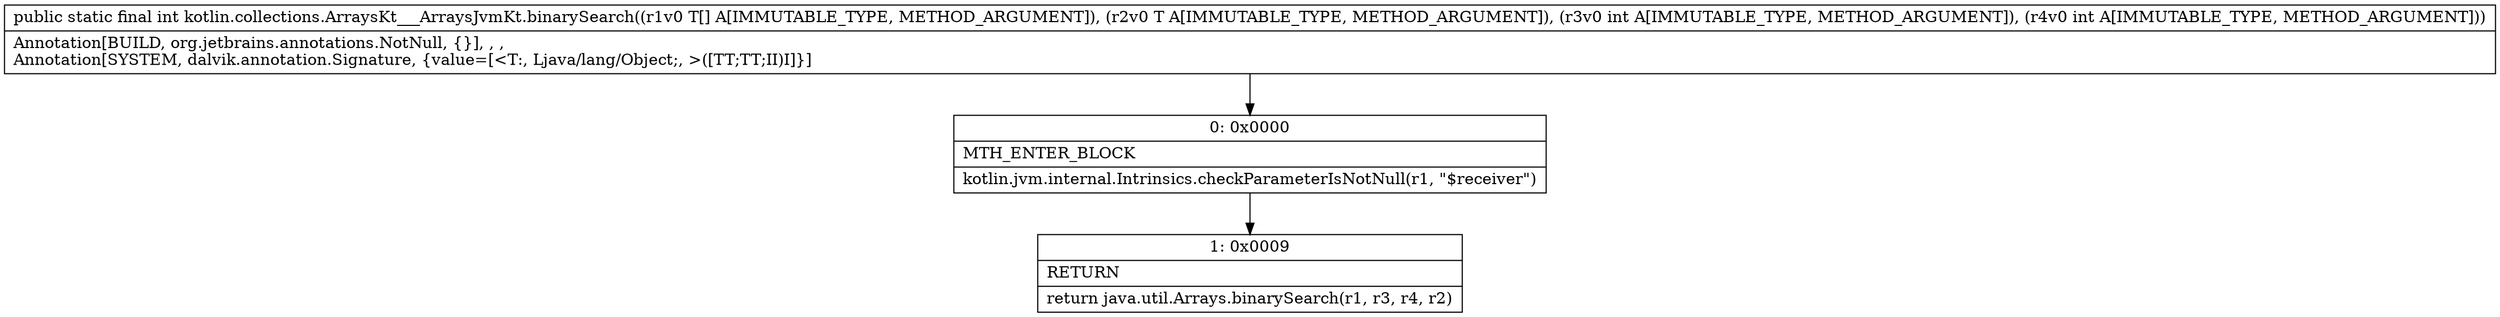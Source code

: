 digraph "CFG forkotlin.collections.ArraysKt___ArraysJvmKt.binarySearch([Ljava\/lang\/Object;Ljava\/lang\/Object;II)I" {
Node_0 [shape=record,label="{0\:\ 0x0000|MTH_ENTER_BLOCK\l|kotlin.jvm.internal.Intrinsics.checkParameterIsNotNull(r1, \"$receiver\")\l}"];
Node_1 [shape=record,label="{1\:\ 0x0009|RETURN\l|return java.util.Arrays.binarySearch(r1, r3, r4, r2)\l}"];
MethodNode[shape=record,label="{public static final int kotlin.collections.ArraysKt___ArraysJvmKt.binarySearch((r1v0 T[] A[IMMUTABLE_TYPE, METHOD_ARGUMENT]), (r2v0 T A[IMMUTABLE_TYPE, METHOD_ARGUMENT]), (r3v0 int A[IMMUTABLE_TYPE, METHOD_ARGUMENT]), (r4v0 int A[IMMUTABLE_TYPE, METHOD_ARGUMENT]))  | Annotation[BUILD, org.jetbrains.annotations.NotNull, \{\}], , , \lAnnotation[SYSTEM, dalvik.annotation.Signature, \{value=[\<T:, Ljava\/lang\/Object;, \>([TT;TT;II)I]\}]\l}"];
MethodNode -> Node_0;
Node_0 -> Node_1;
}

